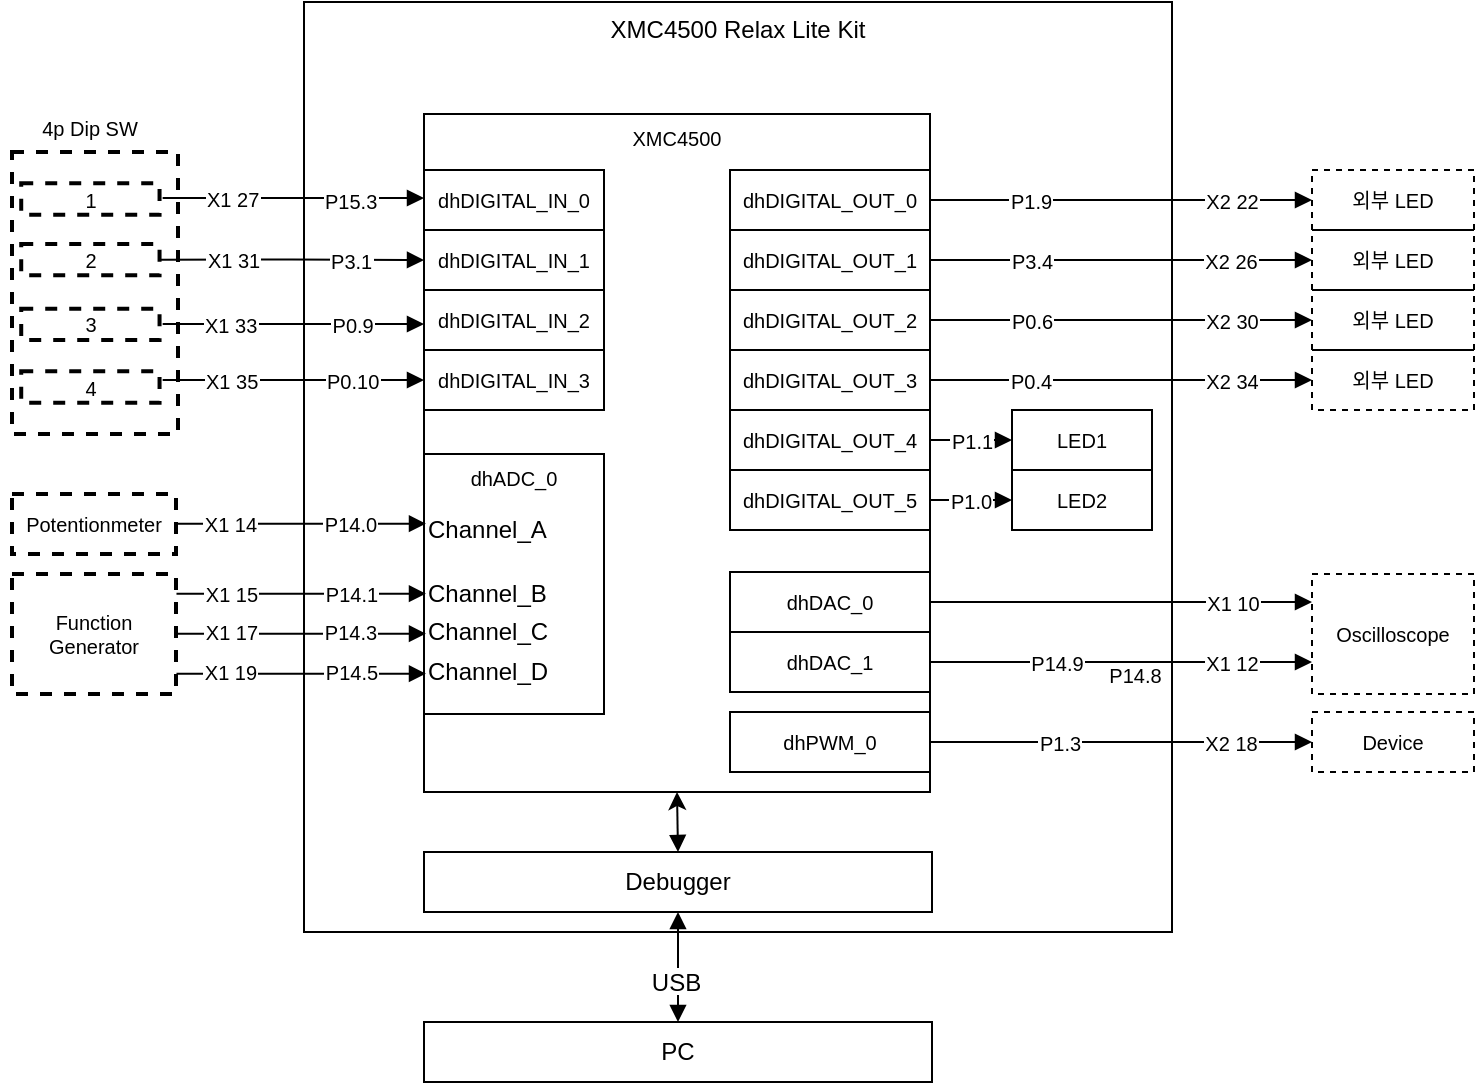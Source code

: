<mxfile userAgent="Mozilla/5.0 (Windows NT 6.1; WOW64) AppleWebKit/537.36 (KHTML, like Gecko) Chrome/55.0.288.87 Safari/537.36" version="6.0.2.11" editor="www.draw.io" type="device"><diagram name="SystemDiagram"><mxGraphModel dx="1105" dy="992" grid="0" gridSize="10" guides="1" tooltips="1" connect="1" arrows="1" fold="1" page="1" pageScale="1" pageWidth="826" pageHeight="1169" background="#ffffff" math="0" shadow="0"><root><mxCell id="0"/><mxCell id="1" parent="0"/><mxCell id="82" value="XMC4500 Relax Lite Kit" style="whiteSpace=wrap;rounded=0;shadow=0;labelBackgroundColor=none;strokeColor=#000000;strokeWidth=1;fillColor=none;gradientColor=none;fontSize=12;align=center;verticalAlign=top;" parent="1" vertex="1"><mxGeometry x="186" y="145" width="434" height="465" as="geometry"/></mxCell><mxCell id="173" style="edgeStyle=orthogonalEdgeStyle;rounded=0;comic=0;html=0;exitX=0.5;exitY=1;entryX=0.5;entryY=0;shadow=0;startArrow=classic;startFill=1;endArrow=block;endFill=1;endSize=6;jettySize=auto;orthogonalLoop=1;strokeColor=#000000;strokeWidth=1;fontSize=10;" parent="1" source="58" target="136" edge="1"><mxGeometry relative="1" as="geometry"/></mxCell><mxCell id="58" value="XMC4500" style="whiteSpace=wrap;rounded=0;shadow=0;labelBackgroundColor=none;strokeColor=#000000;strokeWidth=1;fillColor=none;gradientColor=none;fontSize=10;align=center;verticalAlign=top;" parent="1" vertex="1"><mxGeometry x="246" y="201" width="253" height="339" as="geometry"/></mxCell><mxCell id="69" value="" style="group" parent="1" vertex="1" connectable="0"><mxGeometry x="40" y="220" width="83" height="141" as="geometry"/></mxCell><mxCell id="60" value="" style="whiteSpace=wrap;strokeColor=#000000;strokeWidth=2;fillColor=none;fontSize=10;align=center;dashed=1;" parent="69" vertex="1"><mxGeometry width="83" height="141" as="geometry"/></mxCell><mxCell id="61" value="1" style="whiteSpace=wrap;strokeColor=#000000;strokeWidth=2;fillColor=none;fontSize=10;align=center;dashed=1;" parent="69" vertex="1"><mxGeometry x="4.611" y="15.667" width="69.167" height="15.667" as="geometry"/></mxCell><mxCell id="62" value="2" style="whiteSpace=wrap;strokeColor=#000000;strokeWidth=2;fillColor=none;fontSize=10;align=center;dashed=1;" parent="69" vertex="1"><mxGeometry x="4.611" y="46.0" width="69.167" height="15.667" as="geometry"/></mxCell><mxCell id="63" value="3" style="whiteSpace=wrap;strokeColor=#000000;strokeWidth=2;fillColor=none;fontSize=10;align=center;dashed=1;" parent="69" vertex="1"><mxGeometry x="4.611" y="78.333" width="69.167" height="15.667" as="geometry"/></mxCell><mxCell id="64" value="4" style="whiteSpace=wrap;strokeColor=#000000;strokeWidth=2;fillColor=none;fontSize=10;align=center;dashed=1;" parent="69" vertex="1"><mxGeometry x="4.611" y="109.667" width="69.167" height="15.667" as="geometry"/></mxCell><mxCell id="70" value="Function&#10;Generator" style="strokeColor=#000000;strokeWidth=2;fillColor=none;fontSize=10;align=center;dashed=1;" parent="1" vertex="1"><mxGeometry x="40" y="431" width="82" height="60" as="geometry"/></mxCell><mxCell id="71" value="Potentionmeter" style="whiteSpace=wrap;strokeColor=#000000;strokeWidth=2;fillColor=none;fontSize=10;align=center;dashed=1;" parent="1" vertex="1"><mxGeometry x="40" y="391" width="82" height="30" as="geometry"/></mxCell><mxCell id="76" value="dhDIGITAL_IN_0" style="whiteSpace=wrap;rounded=0;shadow=0;labelBackgroundColor=none;strokeColor=#000000;strokeWidth=1;fillColor=none;gradientColor=none;fontSize=10;align=center;" parent="1" vertex="1"><mxGeometry x="246" y="229" width="90" height="30" as="geometry"/></mxCell><mxCell id="80" value="4p Dip SW" style="text;resizable=0;points=[];autosize=1;align=center;verticalAlign=top;spacingTop=-4;fontSize=10;dashed=1;" parent="1" vertex="1"><mxGeometry x="34" y="200" width="90" height="20" as="geometry"/></mxCell><mxCell id="81" value="dhADC_0" style="whiteSpace=wrap;rounded=0;shadow=0;labelBackgroundColor=none;strokeColor=#000000;strokeWidth=1;fillColor=none;gradientColor=none;fontSize=10;align=center;verticalAlign=top;" parent="1" vertex="1"><mxGeometry x="246" y="371" width="90" height="130" as="geometry"/></mxCell><mxCell id="84" value="dhDIGITAL_IN_1" style="whiteSpace=wrap;rounded=0;shadow=0;labelBackgroundColor=none;strokeColor=#000000;strokeWidth=1;fillColor=none;gradientColor=none;fontSize=10;align=center;" parent="1" vertex="1"><mxGeometry x="246" y="259" width="90" height="30" as="geometry"/></mxCell><mxCell id="87" value="dhDIGITAL_IN_2" style="whiteSpace=wrap;rounded=0;shadow=0;labelBackgroundColor=none;strokeColor=#000000;strokeWidth=1;fillColor=none;gradientColor=none;fontSize=10;align=center;" parent="1" vertex="1"><mxGeometry x="246" y="289" width="90" height="30" as="geometry"/></mxCell><mxCell id="88" value="dhDIGITAL_IN_3" style="whiteSpace=wrap;rounded=0;shadow=0;labelBackgroundColor=none;strokeColor=#000000;strokeWidth=1;fillColor=none;gradientColor=none;fontSize=10;align=center;" parent="1" vertex="1"><mxGeometry x="246" y="319" width="90" height="30" as="geometry"/></mxCell><mxCell id="90" style="edgeStyle=orthogonalEdgeStyle;rounded=0;comic=0;exitX=1;exitY=0.5;shadow=0;startArrow=none;startFill=0;endArrow=block;endFill=1;endSize=6;jettySize=auto;orthogonalLoop=1;strokeColor=#000000;strokeWidth=1;fontSize=12;entryX=0;entryY=0.5;" parent="1" source="62" target="84" edge="1"><mxGeometry relative="1" as="geometry"><mxPoint x="169" y="273.86" as="targetPoint"/><Array as="points"/></mxGeometry></mxCell><mxCell id="140" value="P3.1" style="text;resizable=0;points=[];align=center;verticalAlign=middle;labelBackgroundColor=#ffffff;fontSize=10;" parent="90" vertex="1" connectable="0"><mxGeometry x="0.421" relative="1" as="geometry"><mxPoint x="2" as="offset"/></mxGeometry></mxCell><mxCell id="161" value="X1 31" style="text;resizable=0;points=[];align=center;verticalAlign=middle;labelBackgroundColor=#ffffff;fontSize=10;" parent="90" vertex="1" connectable="0"><mxGeometry x="-0.49" relative="1" as="geometry"><mxPoint x="3" as="offset"/></mxGeometry></mxCell><mxCell id="91" style="edgeStyle=orthogonalEdgeStyle;rounded=0;comic=0;exitX=1;exitY=0.5;shadow=0;startArrow=none;startFill=0;endArrow=block;endFill=1;endSize=6;jettySize=auto;orthogonalLoop=1;strokeColor=#000000;strokeWidth=1;fontSize=12;entryX=0;entryY=0.5;" parent="1" edge="1"><mxGeometry relative="1" as="geometry"><mxPoint x="246" y="243" as="targetPoint"/><mxPoint x="115.333" y="243" as="sourcePoint"/><Array as="points"/></mxGeometry></mxCell><mxCell id="139" value="P15.3" style="text;resizable=0;points=[];align=center;verticalAlign=middle;labelBackgroundColor=#ffffff;fontSize=10;" parent="91" vertex="1" connectable="0"><mxGeometry x="0.452" y="-1" relative="1" as="geometry"><mxPoint x="-1" as="offset"/></mxGeometry></mxCell><mxCell id="160" value="X1 27" style="text;resizable=0;points=[];align=center;verticalAlign=middle;labelBackgroundColor=#ffffff;fontSize=10;" parent="91" vertex="1" connectable="0"><mxGeometry x="-0.498" y="1" relative="1" as="geometry"><mxPoint x="2" y="1" as="offset"/></mxGeometry></mxCell><mxCell id="92" style="edgeStyle=orthogonalEdgeStyle;rounded=0;comic=0;exitX=1;exitY=0.5;shadow=0;startArrow=none;startFill=0;endArrow=block;endFill=1;endSize=6;jettySize=auto;orthogonalLoop=1;strokeColor=#000000;strokeWidth=1;fontSize=12;entryX=0;entryY=0.5;" parent="1" edge="1"><mxGeometry relative="1" as="geometry"><mxPoint x="246" y="306" as="targetPoint"/><mxPoint x="115.333" y="306" as="sourcePoint"/><Array as="points"/></mxGeometry></mxCell><mxCell id="141" value="P0.9" style="text;resizable=0;points=[];align=center;verticalAlign=middle;labelBackgroundColor=#ffffff;fontSize=10;" parent="92" vertex="1" connectable="0"><mxGeometry x="0.558" y="-1" relative="1" as="geometry"><mxPoint x="-7" y="-1" as="offset"/></mxGeometry></mxCell><mxCell id="162" value="X1 33" style="text;resizable=0;points=[];align=center;verticalAlign=middle;labelBackgroundColor=#ffffff;fontSize=10;" parent="92" vertex="1" connectable="0"><mxGeometry x="-0.477" y="-1" relative="1" as="geometry"><mxPoint y="-1" as="offset"/></mxGeometry></mxCell><mxCell id="93" style="edgeStyle=orthogonalEdgeStyle;rounded=0;comic=0;exitX=1;exitY=0.5;shadow=0;startArrow=none;startFill=0;endArrow=block;endFill=1;endSize=6;jettySize=auto;orthogonalLoop=1;strokeColor=#000000;strokeWidth=1;fontSize=12;entryX=0;entryY=0.5;" parent="1" edge="1"><mxGeometry relative="1" as="geometry"><mxPoint x="246" y="334" as="targetPoint"/><mxPoint x="115.333" y="334" as="sourcePoint"/><Array as="points"><mxPoint x="209" y="334"/><mxPoint x="209" y="334"/></Array></mxGeometry></mxCell><mxCell id="142" value="P0.10" style="text;resizable=0;points=[];align=center;verticalAlign=middle;labelBackgroundColor=#ffffff;fontSize=10;" parent="93" vertex="1" connectable="0"><mxGeometry x="0.516" y="1" relative="1" as="geometry"><mxPoint x="-4" y="1" as="offset"/></mxGeometry></mxCell><mxCell id="163" value="X1 35" style="text;resizable=0;points=[];align=center;verticalAlign=middle;labelBackgroundColor=#ffffff;fontSize=10;" parent="93" vertex="1" connectable="0"><mxGeometry x="0.432" y="-59" relative="1" as="geometry"><mxPoint x="-59" y="-59" as="offset"/></mxGeometry></mxCell><mxCell id="96" style="edgeStyle=orthogonalEdgeStyle;rounded=0;comic=0;exitX=1;exitY=0.5;entryX=0.011;entryY=0.149;entryPerimeter=0;shadow=0;startArrow=none;startFill=0;endArrow=block;endFill=1;endSize=6;jettySize=auto;orthogonalLoop=1;strokeColor=#000000;strokeWidth=1;fontSize=12;" parent="1" edge="1"><mxGeometry relative="1" as="geometry"><mxPoint x="122.238" y="460.857" as="sourcePoint"/><mxPoint x="247" y="460.857" as="targetPoint"/></mxGeometry></mxCell><mxCell id="145" value="P14.3" style="text;resizable=0;points=[];align=center;verticalAlign=middle;labelBackgroundColor=#ffffff;fontSize=10;" parent="96" vertex="1" connectable="0"><mxGeometry x="0.476" y="1" relative="1" as="geometry"><mxPoint x="-5" as="offset"/></mxGeometry></mxCell><mxCell id="164" value="X1 17" style="text;resizable=0;points=[];align=center;verticalAlign=middle;labelBackgroundColor=#ffffff;fontSize=10;" parent="96" vertex="1" connectable="0"><mxGeometry x="-0.607" y="1" relative="1" as="geometry"><mxPoint x="3" as="offset"/></mxGeometry></mxCell><mxCell id="97" style="edgeStyle=orthogonalEdgeStyle;rounded=0;comic=0;exitX=1;exitY=0.5;entryX=0.011;entryY=0.149;entryPerimeter=0;shadow=0;startArrow=none;startFill=0;endArrow=block;endFill=1;endSize=6;jettySize=auto;orthogonalLoop=1;strokeColor=#000000;strokeWidth=1;fontSize=12;" parent="1" edge="1"><mxGeometry relative="1" as="geometry"><mxPoint x="122.238" y="440.857" as="sourcePoint"/><mxPoint x="247" y="440.857" as="targetPoint"/></mxGeometry></mxCell><mxCell id="144" value="P14.1" style="text;resizable=0;points=[];align=center;verticalAlign=middle;labelBackgroundColor=#ffffff;fontSize=10;" parent="97" vertex="1" connectable="0"><mxGeometry x="0.454" y="-1" relative="1" as="geometry"><mxPoint x="-3" y="-1" as="offset"/></mxGeometry></mxCell><mxCell id="159" value="X1 15" style="text;resizable=0;points=[];align=center;verticalAlign=middle;labelBackgroundColor=#ffffff;fontSize=10;" parent="97" vertex="1" connectable="0"><mxGeometry x="-0.574" y="1" relative="1" as="geometry"><mxPoint x="1" y="1" as="offset"/></mxGeometry></mxCell><mxCell id="98" style="edgeStyle=orthogonalEdgeStyle;rounded=0;comic=0;exitX=1;exitY=0.5;entryX=0.011;entryY=0.149;entryPerimeter=0;shadow=0;startArrow=none;startFill=0;endArrow=block;endFill=1;endSize=6;jettySize=auto;orthogonalLoop=1;strokeColor=#000000;strokeWidth=1;fontSize=12;" parent="1" edge="1"><mxGeometry relative="1" as="geometry"><mxPoint x="122.238" y="480.857" as="sourcePoint"/><mxPoint x="247" y="480.857" as="targetPoint"/></mxGeometry></mxCell><mxCell id="146" value="P14.5" style="text;resizable=0;points=[];align=center;verticalAlign=middle;labelBackgroundColor=#ffffff;fontSize=10;" parent="98" vertex="1" connectable="0"><mxGeometry x="0.421" y="1" relative="1" as="geometry"><mxPoint x="-1" as="offset"/></mxGeometry></mxCell><mxCell id="165" value="X1 19" style="text;resizable=0;points=[];align=center;verticalAlign=middle;labelBackgroundColor=#ffffff;fontSize=10;" parent="98" vertex="1" connectable="0"><mxGeometry x="-0.552" y="1" relative="1" as="geometry"><mxPoint x="-1" as="offset"/></mxGeometry></mxCell><mxCell id="119" style="edgeStyle=orthogonalEdgeStyle;rounded=0;comic=0;exitX=1;exitY=0.5;entryX=0;entryY=0.5;shadow=0;startArrow=none;startFill=0;endArrow=block;endFill=1;endSize=6;jettySize=auto;orthogonalLoop=1;strokeColor=#000000;strokeWidth=1;fontSize=12;" parent="1" source="99" target="106" edge="1"><mxGeometry relative="1" as="geometry"/></mxCell><mxCell id="149" value="P1.9" style="text;resizable=0;points=[];align=center;verticalAlign=middle;labelBackgroundColor=#ffffff;fontSize=10;" parent="119" vertex="1" connectable="0"><mxGeometry x="-0.408" relative="1" as="geometry"><mxPoint x="-6" as="offset"/></mxGeometry></mxCell><mxCell id="166" value="X2 22" style="text;resizable=0;points=[];align=center;verticalAlign=middle;labelBackgroundColor=#ffffff;fontSize=10;" parent="119" vertex="1" connectable="0"><mxGeometry x="0.415" y="-3" relative="1" as="geometry"><mxPoint x="16" y="-3" as="offset"/></mxGeometry></mxCell><mxCell id="99" value="dhDIGITAL_OUT_0" style="whiteSpace=wrap;rounded=0;shadow=0;labelBackgroundColor=none;strokeColor=#000000;strokeWidth=1;fillColor=none;gradientColor=none;fontSize=10;align=center;" parent="1" vertex="1"><mxGeometry x="399" y="229" width="100" height="30" as="geometry"/></mxCell><mxCell id="120" style="edgeStyle=orthogonalEdgeStyle;rounded=0;comic=0;exitX=1;exitY=0.5;entryX=0;entryY=0.5;shadow=0;startArrow=none;startFill=0;endArrow=block;endFill=1;endSize=6;jettySize=auto;orthogonalLoop=1;strokeColor=#000000;strokeWidth=1;fontSize=12;" parent="1" source="100" target="107" edge="1"><mxGeometry relative="1" as="geometry"/></mxCell><mxCell id="150" value="P3.4" style="text;resizable=0;points=[];align=center;verticalAlign=middle;labelBackgroundColor=#ffffff;fontSize=10;" parent="120" vertex="1" connectable="0"><mxGeometry x="-0.415" y="-1" relative="1" as="geometry"><mxPoint x="-5" y="-1" as="offset"/></mxGeometry></mxCell><mxCell id="167" value="X2 26" style="text;resizable=0;points=[];align=center;verticalAlign=middle;labelBackgroundColor=#ffffff;fontSize=10;" parent="120" vertex="1" connectable="0"><mxGeometry x="0.567" y="-1" relative="1" as="geometry"><mxPoint x="1" y="-1" as="offset"/></mxGeometry></mxCell><mxCell id="100" value="dhDIGITAL_OUT_1" style="whiteSpace=wrap;rounded=0;shadow=0;labelBackgroundColor=none;strokeColor=#000000;strokeWidth=1;fillColor=none;gradientColor=none;fontSize=10;align=center;" parent="1" vertex="1"><mxGeometry x="399" y="259" width="100" height="30" as="geometry"/></mxCell><mxCell id="121" style="edgeStyle=orthogonalEdgeStyle;rounded=0;comic=0;exitX=1;exitY=0.5;entryX=0;entryY=0.5;shadow=0;startArrow=none;startFill=0;endArrow=block;endFill=1;endSize=6;jettySize=auto;orthogonalLoop=1;strokeColor=#000000;strokeWidth=1;fontSize=12;" parent="1" source="101" target="108" edge="1"><mxGeometry relative="1" as="geometry"/></mxCell><mxCell id="151" value="P0.6" style="text;resizable=0;points=[];align=center;verticalAlign=middle;labelBackgroundColor=#ffffff;fontSize=10;" parent="121" vertex="1" connectable="0"><mxGeometry x="-0.401" y="-1" relative="1" as="geometry"><mxPoint x="-6" y="-1" as="offset"/></mxGeometry></mxCell><mxCell id="168" value="X2 30" style="text;resizable=0;points=[];align=center;verticalAlign=middle;labelBackgroundColor=#ffffff;fontSize=10;" parent="121" vertex="1" connectable="0"><mxGeometry x="0.509" y="-1" relative="1" as="geometry"><mxPoint x="7" y="-1" as="offset"/></mxGeometry></mxCell><mxCell id="101" value="dhDIGITAL_OUT_2" style="whiteSpace=wrap;rounded=0;shadow=0;labelBackgroundColor=none;strokeColor=#000000;strokeWidth=1;fillColor=none;gradientColor=none;fontSize=10;align=center;" parent="1" vertex="1"><mxGeometry x="399" y="289" width="100" height="30" as="geometry"/></mxCell><mxCell id="122" style="edgeStyle=orthogonalEdgeStyle;rounded=0;comic=0;exitX=1;exitY=0.5;entryX=0;entryY=0.5;shadow=0;startArrow=none;startFill=0;endArrow=block;endFill=1;endSize=6;jettySize=auto;orthogonalLoop=1;strokeColor=#000000;strokeWidth=1;fontSize=12;" parent="1" source="102" target="109" edge="1"><mxGeometry relative="1" as="geometry"/></mxCell><mxCell id="152" value="P0.4" style="text;resizable=0;points=[];align=center;verticalAlign=middle;labelBackgroundColor=#ffffff;fontSize=10;" parent="122" vertex="1" connectable="0"><mxGeometry x="-0.357" relative="1" as="geometry"><mxPoint x="-11" as="offset"/></mxGeometry></mxCell><mxCell id="169" value="X2 34" style="text;resizable=0;points=[];align=center;verticalAlign=middle;labelBackgroundColor=#ffffff;fontSize=10;" parent="122" vertex="1" connectable="0"><mxGeometry x="0.581" y="-3" relative="1" as="geometry"><mxPoint y="-3" as="offset"/></mxGeometry></mxCell><mxCell id="102" value="dhDIGITAL_OUT_3" style="whiteSpace=wrap;rounded=0;shadow=0;labelBackgroundColor=none;strokeColor=#000000;strokeWidth=1;fillColor=none;gradientColor=none;fontSize=10;align=center;" parent="1" vertex="1"><mxGeometry x="399" y="319" width="100" height="30" as="geometry"/></mxCell><mxCell id="103" style="edgeStyle=orthogonalEdgeStyle;rounded=0;comic=0;exitX=1;exitY=0.5;entryX=0.011;entryY=0.149;entryPerimeter=0;shadow=0;startArrow=none;startFill=0;endArrow=block;endFill=1;endSize=6;jettySize=auto;orthogonalLoop=1;strokeColor=#000000;strokeWidth=1;fontSize=12;" parent="1" edge="1"><mxGeometry relative="1" as="geometry"><mxPoint x="122.238" y="405.857" as="sourcePoint"/><mxPoint x="247" y="405.857" as="targetPoint"/></mxGeometry></mxCell><mxCell id="143" value="P14.0" style="text;resizable=0;points=[];align=center;verticalAlign=middle;labelBackgroundColor=#ffffff;fontSize=10;" parent="103" vertex="1" connectable="0"><mxGeometry x="0.443" relative="1" as="geometry"><mxPoint x="-3" as="offset"/></mxGeometry></mxCell><mxCell id="158" value="X1 14" style="text;resizable=0;points=[];align=center;verticalAlign=middle;labelBackgroundColor=#ffffff;fontSize=10;direction=south;" parent="103" vertex="1" connectable="0"><mxGeometry x="-0.596" y="1" relative="1" as="geometry"><mxPoint x="2" y="1" as="offset"/></mxGeometry></mxCell><mxCell id="123" style="edgeStyle=orthogonalEdgeStyle;rounded=0;comic=0;exitX=1;exitY=0.5;shadow=0;startArrow=none;startFill=0;endArrow=block;endFill=1;endSize=6;jettySize=auto;orthogonalLoop=1;strokeColor=#000000;strokeWidth=1;fontSize=12;" parent="1" source="104" edge="1"><mxGeometry relative="1" as="geometry"><mxPoint x="690" y="445" as="targetPoint"/></mxGeometry></mxCell><mxCell id="155" value="P14.8" style="text;resizable=0;points=[];align=center;verticalAlign=middle;labelBackgroundColor=#ffffff;fontSize=10;" parent="123" vertex="1" connectable="0"><mxGeometry x="-0.001" y="36" relative="1" as="geometry"><mxPoint x="-29" y="36" as="offset"/></mxGeometry></mxCell><mxCell id="170" value="X1 10" style="text;resizable=0;points=[];align=center;verticalAlign=middle;labelBackgroundColor=#ffffff;fontSize=10;" parent="123" vertex="1" connectable="0"><mxGeometry x="0.564" y="1" relative="1" as="geometry"><mxPoint x="2" y="1" as="offset"/></mxGeometry></mxCell><mxCell id="104" value="dhDAC_0" style="whiteSpace=wrap;rounded=0;shadow=0;labelBackgroundColor=none;strokeColor=#000000;strokeWidth=1;fillColor=none;gradientColor=none;fontSize=10;align=center;" parent="1" vertex="1"><mxGeometry x="399" y="430" width="100" height="30" as="geometry"/></mxCell><mxCell id="129" style="edgeStyle=orthogonalEdgeStyle;rounded=0;comic=0;exitX=1;exitY=0.5;shadow=0;startArrow=none;startFill=0;endArrow=block;endFill=1;endSize=6;jettySize=auto;orthogonalLoop=1;strokeColor=#000000;strokeWidth=1;fontSize=12;" parent="1" source="105" edge="1"><mxGeometry relative="1" as="geometry"><mxPoint x="690" y="475" as="targetPoint"/></mxGeometry></mxCell><mxCell id="156" value="P14.9" style="text;resizable=0;points=[];align=center;verticalAlign=middle;labelBackgroundColor=#ffffff;fontSize=10;" parent="129" vertex="1" connectable="0"><mxGeometry x="-0.42" relative="1" as="geometry"><mxPoint x="8" as="offset"/></mxGeometry></mxCell><mxCell id="171" value="X1 12" style="text;resizable=0;points=[];align=center;verticalAlign=middle;labelBackgroundColor=#ffffff;fontSize=10;" parent="129" vertex="1" connectable="0"><mxGeometry x="0.632" y="2" relative="1" as="geometry"><mxPoint x="-5" y="2" as="offset"/></mxGeometry></mxCell><mxCell id="105" value="dhDAC_1" style="whiteSpace=wrap;rounded=0;shadow=0;labelBackgroundColor=none;strokeColor=#000000;strokeWidth=1;fillColor=none;gradientColor=none;fontSize=10;align=center;" parent="1" vertex="1"><mxGeometry x="399" y="460" width="100" height="30" as="geometry"/></mxCell><mxCell id="106" value="외부 LED" style="whiteSpace=wrap;rounded=0;shadow=0;labelBackgroundColor=none;strokeColor=#000000;strokeWidth=1;fillColor=none;gradientColor=none;fontSize=10;align=center;dashed=1;" parent="1" vertex="1"><mxGeometry x="690" y="229" width="81" height="30" as="geometry"/></mxCell><mxCell id="107" value="외부 LED" style="whiteSpace=wrap;rounded=0;shadow=0;labelBackgroundColor=none;strokeColor=#000000;strokeWidth=1;fillColor=none;gradientColor=none;fontSize=10;align=center;dashed=1;" parent="1" vertex="1"><mxGeometry x="690" y="259" width="81" height="30" as="geometry"/></mxCell><mxCell id="108" value="외부 LED" style="whiteSpace=wrap;rounded=0;shadow=0;labelBackgroundColor=none;strokeColor=#000000;strokeWidth=1;fillColor=none;gradientColor=none;fontSize=10;align=center;dashed=1;" parent="1" vertex="1"><mxGeometry x="690" y="289" width="81" height="30" as="geometry"/></mxCell><mxCell id="109" value="외부 LED" style="whiteSpace=wrap;rounded=0;shadow=0;labelBackgroundColor=none;strokeColor=#000000;strokeWidth=1;fillColor=none;gradientColor=none;fontSize=10;align=center;dashed=1;" parent="1" vertex="1"><mxGeometry x="690" y="319" width="81" height="30" as="geometry"/></mxCell><mxCell id="111" value="Oscilloscope" style="whiteSpace=wrap;rounded=0;shadow=0;labelBackgroundColor=none;strokeColor=#000000;strokeWidth=1;fillColor=none;gradientColor=none;fontSize=10;align=center;dashed=1;" parent="1" vertex="1"><mxGeometry x="690" y="431" width="81" height="60" as="geometry"/></mxCell><mxCell id="135" style="edgeStyle=orthogonalEdgeStyle;rounded=0;comic=0;exitX=1;exitY=0.5;entryX=0;entryY=0.5;shadow=0;startArrow=none;startFill=0;endArrow=block;endFill=1;endSize=6;jettySize=auto;orthogonalLoop=1;strokeColor=#000000;strokeWidth=1;fontSize=12;" parent="1" source="112" target="134" edge="1"><mxGeometry relative="1" as="geometry"/></mxCell><mxCell id="157" value="P1.3" style="text;resizable=0;points=[];align=center;verticalAlign=middle;labelBackgroundColor=#ffffff;fontSize=10;" parent="135" vertex="1" connectable="0"><mxGeometry x="-0.267" y="-1" relative="1" as="geometry"><mxPoint x="-5" y="-1" as="offset"/></mxGeometry></mxCell><mxCell id="172" value="X2 18" style="text;resizable=0;points=[];align=center;verticalAlign=middle;labelBackgroundColor=#ffffff;fontSize=10;" parent="135" vertex="1" connectable="0"><mxGeometry x="0.523" y="-1" relative="1" as="geometry"><mxPoint x="5" y="-1" as="offset"/></mxGeometry></mxCell><mxCell id="112" value="dhPWM_0" style="whiteSpace=wrap;rounded=0;shadow=0;labelBackgroundColor=none;strokeColor=#000000;strokeWidth=1;fillColor=none;gradientColor=none;fontSize=10;align=center;" parent="1" vertex="1"><mxGeometry x="399" y="500" width="100" height="30" as="geometry"/></mxCell><mxCell id="117" style="edgeStyle=orthogonalEdgeStyle;rounded=0;comic=0;exitX=1;exitY=0.5;entryX=0;entryY=0.5;shadow=0;startArrow=none;startFill=0;endArrow=block;endFill=1;endSize=6;jettySize=auto;orthogonalLoop=1;strokeColor=#000000;strokeWidth=1;fontSize=12;" parent="1" source="113" target="115" edge="1"><mxGeometry relative="1" as="geometry"/></mxCell><mxCell id="153" value="P1.1" style="text;resizable=0;points=[];align=center;verticalAlign=middle;labelBackgroundColor=#ffffff;fontSize=10;" parent="117" vertex="1" connectable="0"><mxGeometry x="-0.424" y="-1" relative="1" as="geometry"><mxPoint x="9" y="-1" as="offset"/></mxGeometry></mxCell><mxCell id="113" value="dhDIGITAL_OUT_4" style="whiteSpace=wrap;rounded=0;shadow=0;labelBackgroundColor=none;strokeColor=#000000;strokeWidth=1;fillColor=none;gradientColor=none;fontSize=10;align=center;" parent="1" vertex="1"><mxGeometry x="399" y="349" width="100" height="30" as="geometry"/></mxCell><mxCell id="118" style="edgeStyle=orthogonalEdgeStyle;rounded=0;comic=0;exitX=1;exitY=0.5;entryX=0;entryY=0.5;shadow=0;startArrow=none;startFill=0;endArrow=block;endFill=1;endSize=6;jettySize=auto;orthogonalLoop=1;strokeColor=#000000;strokeWidth=1;fontSize=12;" parent="1" source="114" target="116" edge="1"><mxGeometry relative="1" as="geometry"/></mxCell><mxCell id="154" value="P1.0" style="text;resizable=0;points=[];align=center;verticalAlign=middle;labelBackgroundColor=#ffffff;fontSize=10;" parent="118" vertex="1" connectable="0"><mxGeometry x="0.152" y="-1" relative="1" as="geometry"><mxPoint x="-3" y="-1" as="offset"/></mxGeometry></mxCell><mxCell id="114" value="dhDIGITAL_OUT_5" style="whiteSpace=wrap;rounded=0;shadow=0;labelBackgroundColor=none;strokeColor=#000000;strokeWidth=1;fillColor=none;gradientColor=none;fontSize=10;align=center;" parent="1" vertex="1"><mxGeometry x="399" y="379" width="100" height="30" as="geometry"/></mxCell><mxCell id="115" value="LED1" style="whiteSpace=wrap;rounded=0;shadow=0;labelBackgroundColor=none;strokeColor=#000000;strokeWidth=1;fillColor=none;gradientColor=none;fontSize=10;align=center;" parent="1" vertex="1"><mxGeometry x="540" y="349" width="70" height="30" as="geometry"/></mxCell><mxCell id="116" value="LED2" style="whiteSpace=wrap;rounded=0;shadow=0;labelBackgroundColor=none;strokeColor=#000000;strokeWidth=1;fillColor=none;gradientColor=none;fontSize=10;align=center;" parent="1" vertex="1"><mxGeometry x="540" y="379" width="70" height="30" as="geometry"/></mxCell><mxCell id="130" value="Channel_A" style="text;resizable=0;points=[];autosize=1;align=left;verticalAlign=top;spacingTop=-4;fontSize=12;" parent="1" vertex="1"><mxGeometry x="246" y="399" width="80" height="20" as="geometry"/></mxCell><mxCell id="131" value="Channel_B" style="text;resizable=0;points=[];autosize=1;align=left;verticalAlign=top;spacingTop=-4;fontSize=12;" parent="1" vertex="1"><mxGeometry x="246" y="431" width="80" height="20" as="geometry"/></mxCell><mxCell id="132" value="Channel_C" style="text;resizable=0;points=[];autosize=1;align=left;verticalAlign=top;spacingTop=-4;fontSize=12;" parent="1" vertex="1"><mxGeometry x="246" y="450" width="80" height="20" as="geometry"/></mxCell><mxCell id="133" value="Channel_D" style="text;resizable=0;points=[];autosize=1;align=left;verticalAlign=top;spacingTop=-4;fontSize=12;" parent="1" vertex="1"><mxGeometry x="246" y="470" width="80" height="20" as="geometry"/></mxCell><mxCell id="134" value="Device" style="whiteSpace=wrap;rounded=0;shadow=0;labelBackgroundColor=none;strokeColor=#000000;strokeWidth=1;fillColor=none;gradientColor=none;fontSize=10;align=center;dashed=1;" parent="1" vertex="1"><mxGeometry x="690" y="500" width="81" height="30" as="geometry"/></mxCell><mxCell id="147" style="edgeStyle=orthogonalEdgeStyle;rounded=0;comic=0;exitX=0.5;exitY=1;entryX=0.5;entryY=0;shadow=0;startArrow=block;startFill=1;endArrow=block;endFill=1;endSize=6;jettySize=auto;orthogonalLoop=1;strokeColor=#000000;strokeWidth=1;fontSize=12;" parent="1" source="136" target="137" edge="1"><mxGeometry relative="1" as="geometry"/></mxCell><mxCell id="148" value="USB" style="text;resizable=0;points=[];align=center;verticalAlign=middle;labelBackgroundColor=#ffffff;fontSize=12;" parent="147" vertex="1" connectable="0"><mxGeometry x="0.241" y="-1" relative="1" as="geometry"><mxPoint as="offset"/></mxGeometry></mxCell><mxCell id="136" value="Debugger" style="whiteSpace=wrap;rounded=0;shadow=0;labelBackgroundColor=none;strokeColor=#000000;strokeWidth=1;fillColor=none;gradientColor=none;fontSize=12;align=center;" parent="1" vertex="1"><mxGeometry x="246" y="570" width="254" height="30" as="geometry"/></mxCell><mxCell id="137" value="PC" style="whiteSpace=wrap;rounded=0;shadow=0;labelBackgroundColor=none;strokeColor=#000000;strokeWidth=1;fillColor=none;gradientColor=none;fontSize=12;align=center;" parent="1" vertex="1"><mxGeometry x="246" y="655" width="254" height="30" as="geometry"/></mxCell></root></mxGraphModel></diagram><diagram name="SoftwareArchitecture"><mxGraphModel dx="1105" dy="992" grid="0" gridSize="10" guides="1" tooltips="1" connect="1" arrows="1" fold="1" page="1" pageScale="1" pageWidth="826" pageHeight="1169" background="#ffffff" math="0" shadow="0"><root><mxCell id="0"/><mxCell id="1" parent="0"/><mxCell id="2" value="CB_SYSTIMER_0_timer_1ms()" style="rounded=1;whiteSpace=wrap;shadow=0;labelBackgroundColor=none;strokeColor=#000000;strokeWidth=1;fillColor=none;gradientColor=none;fontSize=10;align=center;html=1;" parent="1" vertex="1"><mxGeometry x="280" y="280" width="180" height="130" as="geometry"/></mxCell><mxCell id="32" style="edgeStyle=none;rounded=0;comic=0;exitX=1;exitY=0.5;shadow=0;startArrow=none;startFill=0;startSize=6;endArrow=block;endFill=1;endSize=6;jettySize=auto;orthogonalLoop=1;strokeColor=#000000;strokeWidth=1;fontFamily=Helvetica;fontSize=10;html=1;" parent="1" source="3" edge="1"><mxGeometry relative="1" as="geometry"><mxPoint x="280" y="480.0" as="targetPoint"/></mxGeometry></mxCell><mxCell id="46" value="GetInput()" style="text;resizable=0;points=[];align=center;verticalAlign=middle;labelBackgroundColor=#ffffff;fontSize=10;fontFamily=Helvetica;html=1;" parent="32" vertex="1" connectable="0"><mxGeometry x="-0.329" y="2" relative="1" as="geometry"><mxPoint x="23" y="2" as="offset"/></mxGeometry></mxCell><mxCell id="3" value="dhDIGITAL_IN_0" style="whiteSpace=wrap;rounded=0;shadow=0;labelBackgroundColor=none;strokeColor=#000000;strokeWidth=1;fillColor=none;gradientColor=none;fontSize=10;align=center;html=1;" parent="1" vertex="1"><mxGeometry x="50" y="465" width="90" height="30" as="geometry"/></mxCell><mxCell id="36" value="z" style="edgeStyle=none;rounded=0;comic=0;exitX=1;exitY=0.5;shadow=0;startArrow=none;startFill=0;startSize=6;endArrow=block;endFill=1;endSize=6;jettySize=auto;orthogonalLoop=1;strokeColor=#000000;strokeWidth=1;fontFamily=Helvetica;fontSize=10;html=1;" parent="1" edge="1"><mxGeometry relative="1" as="geometry"><mxPoint x="280" y="684" as="targetPoint"/><mxPoint x="140" y="684" as="sourcePoint"/></mxGeometry></mxCell><mxCell id="51" value="GetResult()" style="text;resizable=0;points=[];align=center;verticalAlign=middle;labelBackgroundColor=#ffffff;fontSize=10;fontFamily=Helvetica;html=1;" parent="36" vertex="1" connectable="0"><mxGeometry x="-0.215" y="-1" relative="1" as="geometry"><mxPoint x="15" y="-1" as="offset"/></mxGeometry></mxCell><mxCell id="4" value="dhADC_0" style="whiteSpace=wrap;rounded=0;shadow=0;labelBackgroundColor=none;strokeColor=#000000;strokeWidth=1;fillColor=none;gradientColor=none;fontSize=10;align=center;verticalAlign=top;html=1;" parent="1" vertex="1"><mxGeometry x="50" y="614" width="90" height="130" as="geometry"/></mxCell><mxCell id="33" style="edgeStyle=none;rounded=0;comic=0;exitX=1;exitY=0.5;shadow=0;startArrow=none;startFill=0;startSize=6;endArrow=block;endFill=1;endSize=6;jettySize=auto;orthogonalLoop=1;strokeColor=#000000;strokeWidth=1;fontFamily=Helvetica;fontSize=10;html=1;" parent="1" source="5" edge="1"><mxGeometry relative="1" as="geometry"><mxPoint x="280" y="510.0" as="targetPoint"/></mxGeometry></mxCell><mxCell id="48" value="GetInput()" style="text;resizable=0;points=[];align=center;verticalAlign=middle;labelBackgroundColor=#ffffff;fontSize=10;fontFamily=Helvetica;html=1;" parent="33" vertex="1" connectable="0"><mxGeometry x="-0.076" y="-1" relative="1" as="geometry"><mxPoint x="5" y="-1" as="offset"/></mxGeometry></mxCell><mxCell id="5" value="dhDIGITAL_IN_1" style="whiteSpace=wrap;rounded=0;shadow=0;labelBackgroundColor=none;strokeColor=#000000;strokeWidth=1;fillColor=none;gradientColor=none;fontSize=10;align=center;html=1;" parent="1" vertex="1"><mxGeometry x="50" y="495" width="90" height="30" as="geometry"/></mxCell><mxCell id="34" style="edgeStyle=none;rounded=0;comic=0;exitX=1;exitY=0.5;shadow=0;startArrow=none;startFill=0;startSize=6;endArrow=block;endFill=1;endSize=6;jettySize=auto;orthogonalLoop=1;strokeColor=#000000;strokeWidth=1;fontFamily=Helvetica;fontSize=10;html=1;" parent="1" source="6" edge="1"><mxGeometry relative="1" as="geometry"><mxPoint x="280" y="540.0" as="targetPoint"/></mxGeometry></mxCell><mxCell id="49" value="GetInput()" style="text;resizable=0;points=[];align=center;verticalAlign=middle;labelBackgroundColor=#ffffff;fontSize=10;fontFamily=Helvetica;html=1;" parent="34" vertex="1" connectable="0"><mxGeometry x="-0.141" y="-2" relative="1" as="geometry"><mxPoint x="10" y="-2" as="offset"/></mxGeometry></mxCell><mxCell id="6" value="dhDIGITAL_IN_2" style="whiteSpace=wrap;rounded=0;shadow=0;labelBackgroundColor=none;strokeColor=#000000;strokeWidth=1;fillColor=none;gradientColor=none;fontSize=10;align=center;html=1;" parent="1" vertex="1"><mxGeometry x="50" y="525" width="90" height="30" as="geometry"/></mxCell><mxCell id="35" style="edgeStyle=none;rounded=0;comic=0;exitX=1;exitY=0.5;shadow=0;startArrow=none;startFill=0;startSize=6;endArrow=block;endFill=1;endSize=6;jettySize=auto;orthogonalLoop=1;strokeColor=#000000;strokeWidth=1;fontFamily=Helvetica;fontSize=10;html=1;" parent="1" source="7" edge="1"><mxGeometry relative="1" as="geometry"><mxPoint x="280" y="570" as="targetPoint"/></mxGeometry></mxCell><mxCell id="50" value="GetInput()" style="text;resizable=0;points=[];align=center;verticalAlign=middle;labelBackgroundColor=#ffffff;fontSize=10;fontFamily=Helvetica;html=1;" parent="35" vertex="1" connectable="0"><mxGeometry x="-0.19" y="-1" relative="1" as="geometry"><mxPoint x="13" y="-1" as="offset"/></mxGeometry></mxCell><mxCell id="7" value="dhDIGITAL_IN_3" style="whiteSpace=wrap;rounded=0;shadow=0;labelBackgroundColor=none;strokeColor=#000000;strokeWidth=1;fillColor=none;gradientColor=none;fontSize=10;align=center;html=1;" parent="1" vertex="1"><mxGeometry x="50" y="555" width="90" height="30" as="geometry"/></mxCell><mxCell id="37" style="edgeStyle=none;rounded=0;comic=0;exitX=0;exitY=0.5;shadow=0;startArrow=block;startFill=1;startSize=6;endArrow=none;endFill=0;endSize=6;jettySize=auto;orthogonalLoop=1;strokeColor=#000000;strokeWidth=1;fontFamily=Helvetica;fontSize=10;html=1;" parent="1" source="8" edge="1"><mxGeometry relative="1" as="geometry"><mxPoint x="460" y="479" as="targetPoint"/></mxGeometry></mxCell><mxCell id="52" value="SetOutputHigh()&#10;SetOutputLow()" style="text;resizable=0;points=[];align=center;verticalAlign=middle;labelBackgroundColor=#ffffff;fontSize=10;fontFamily=Helvetica;" parent="37" vertex="1" connectable="0"><mxGeometry x="0.264" relative="1" as="geometry"><mxPoint x="17" as="offset"/></mxGeometry></mxCell><mxCell id="8" value="dhDIGITAL_OUT_0" style="whiteSpace=wrap;rounded=0;shadow=0;labelBackgroundColor=none;strokeColor=#000000;strokeWidth=1;fillColor=none;gradientColor=none;fontSize=10;align=center;html=1;" parent="1" vertex="1"><mxGeometry x="630" y="464" width="100" height="30" as="geometry"/></mxCell><mxCell id="38" style="edgeStyle=none;rounded=0;comic=0;exitX=0;exitY=0.5;shadow=0;startArrow=block;startFill=1;startSize=6;endArrow=none;endFill=0;endSize=6;jettySize=auto;orthogonalLoop=1;strokeColor=#000000;strokeWidth=1;fontFamily=Helvetica;fontSize=10;html=1;" parent="1" source="9" edge="1"><mxGeometry relative="1" as="geometry"><mxPoint x="460" y="509" as="targetPoint"/></mxGeometry></mxCell><mxCell id="53" value="SetOutputHigh()&#10;SetOutputLow()" style="text;resizable=0;points=[];align=center;verticalAlign=middle;labelBackgroundColor=#ffffff;fontSize=10;fontFamily=Helvetica;" parent="38" vertex="1" connectable="0"><mxGeometry x="0.109" y="1" relative="1" as="geometry"><mxPoint x="4" y="-1" as="offset"/></mxGeometry></mxCell><mxCell id="9" value="dhDIGITAL_OUT_1" style="whiteSpace=wrap;rounded=0;shadow=0;labelBackgroundColor=none;strokeColor=#000000;strokeWidth=1;fillColor=none;gradientColor=none;fontSize=10;align=center;html=1;" parent="1" vertex="1"><mxGeometry x="630" y="494" width="100" height="30" as="geometry"/></mxCell><mxCell id="39" style="edgeStyle=none;rounded=0;comic=0;exitX=0;exitY=0.5;shadow=0;startArrow=block;startFill=1;startSize=6;endArrow=none;endFill=0;endSize=6;jettySize=auto;orthogonalLoop=1;strokeColor=#000000;strokeWidth=1;fontFamily=Helvetica;fontSize=10;html=1;" parent="1" source="10" edge="1"><mxGeometry relative="1" as="geometry"><mxPoint x="460" y="539" as="targetPoint"/></mxGeometry></mxCell><mxCell id="54" value="SetOutputHigh()&#10;SetOutputLow()" style="text;resizable=0;points=[];align=center;verticalAlign=middle;labelBackgroundColor=#ffffff;fontSize=10;fontFamily=Helvetica;" parent="39" vertex="1" connectable="0"><mxGeometry x="0.217" relative="1" as="geometry"><mxPoint x="13" as="offset"/></mxGeometry></mxCell><mxCell id="10" value="dhDIGITAL_OUT_2" style="whiteSpace=wrap;rounded=0;shadow=0;labelBackgroundColor=none;strokeColor=#000000;strokeWidth=1;fillColor=none;gradientColor=none;fontSize=10;align=center;html=1;" parent="1" vertex="1"><mxGeometry x="630" y="524" width="100" height="30" as="geometry"/></mxCell><mxCell id="40" style="edgeStyle=none;rounded=0;comic=0;exitX=0;exitY=0.5;shadow=0;startArrow=block;startFill=1;startSize=6;endArrow=none;endFill=0;endSize=6;jettySize=auto;orthogonalLoop=1;strokeColor=#000000;strokeWidth=1;fontFamily=Helvetica;fontSize=10;html=1;" parent="1" source="11" edge="1"><mxGeometry relative="1" as="geometry"><mxPoint x="460" y="569" as="targetPoint"/></mxGeometry></mxCell><mxCell id="55" value="SetOutputHigh()&#10;SetOutputLow()" style="text;resizable=0;points=[];align=center;verticalAlign=middle;labelBackgroundColor=#ffffff;fontSize=10;fontFamily=Helvetica;" parent="40" vertex="1" connectable="0"><mxGeometry x="0.23" y="-1" relative="1" as="geometry"><mxPoint x="15" y="1" as="offset"/></mxGeometry></mxCell><mxCell id="11" value="dhDIGITAL_OUT_3" style="whiteSpace=wrap;rounded=0;shadow=0;labelBackgroundColor=none;strokeColor=#000000;strokeWidth=1;fillColor=none;gradientColor=none;fontSize=10;align=center;html=1;" parent="1" vertex="1"><mxGeometry x="630" y="554" width="100" height="30" as="geometry"/></mxCell><mxCell id="43" style="edgeStyle=none;rounded=0;comic=0;exitX=0;exitY=0.5;shadow=0;startArrow=block;startFill=1;startSize=6;endArrow=none;endFill=0;endSize=6;jettySize=auto;orthogonalLoop=1;strokeColor=#000000;strokeWidth=1;fontFamily=Helvetica;fontSize=10;html=1;" parent="1" source="12" edge="1"><mxGeometry relative="1" as="geometry"><mxPoint x="460" y="310" as="targetPoint"/></mxGeometry></mxCell><mxCell id="58" value="SingleValue_SetValue_u16()" style="text;resizable=0;points=[];align=center;verticalAlign=middle;labelBackgroundColor=#ffffff;fontSize=10;fontFamily=Helvetica;html=1;" parent="43" vertex="1" connectable="0"><mxGeometry x="0.25" y="-1" relative="1" as="geometry"><mxPoint x="16" y="1" as="offset"/></mxGeometry></mxCell><mxCell id="12" value="dhDAC_0" style="whiteSpace=wrap;rounded=0;shadow=0;labelBackgroundColor=none;strokeColor=#000000;strokeWidth=1;fillColor=none;gradientColor=none;fontSize=10;align=center;html=1;" parent="1" vertex="1"><mxGeometry x="630" y="295" width="100" height="30" as="geometry"/></mxCell><mxCell id="44" style="edgeStyle=none;rounded=0;comic=0;exitX=0;exitY=0.5;shadow=0;startArrow=block;startFill=1;startSize=6;endArrow=none;endFill=0;endSize=6;jettySize=auto;orthogonalLoop=1;strokeColor=#000000;strokeWidth=1;fontFamily=Helvetica;fontSize=10;html=1;" parent="1" source="13" edge="1"><mxGeometry relative="1" as="geometry"><mxPoint x="460" y="340" as="targetPoint"/></mxGeometry></mxCell><mxCell id="60" value="SingleValue_SetValue_u16()" style="text;resizable=0;points=[];align=center;verticalAlign=middle;labelBackgroundColor=#ffffff;fontSize=10;fontFamily=Helvetica;html=1;" parent="44" vertex="1" connectable="0"><mxGeometry x="0.109" relative="1" as="geometry"><mxPoint x="4" as="offset"/></mxGeometry></mxCell><mxCell id="13" value="dhDAC_1" style="whiteSpace=wrap;rounded=0;shadow=0;labelBackgroundColor=none;strokeColor=#000000;strokeWidth=1;fillColor=none;gradientColor=none;fontSize=10;align=center;html=1;" parent="1" vertex="1"><mxGeometry x="630" y="325" width="100" height="30" as="geometry"/></mxCell><mxCell id="45" style="edgeStyle=none;rounded=0;comic=0;exitX=0;exitY=0.5;shadow=0;startArrow=block;startFill=1;startSize=6;endArrow=none;endFill=0;endSize=6;jettySize=auto;orthogonalLoop=1;strokeColor=#000000;strokeWidth=1;fontFamily=Helvetica;fontSize=10;html=1;" parent="1" source="14" edge="1"><mxGeometry relative="1" as="geometry"><mxPoint x="460" y="636" as="targetPoint"/></mxGeometry></mxCell><mxCell id="61" value="SetFreqAndDutyCycle()" style="text;resizable=0;points=[];align=center;verticalAlign=middle;labelBackgroundColor=#ffffff;fontSize=10;fontFamily=Helvetica;html=1;" parent="45" vertex="1" connectable="0"><mxGeometry x="0.123" relative="1" as="geometry"><mxPoint x="5" as="offset"/></mxGeometry></mxCell><mxCell id="14" value="dhPWM_0" style="whiteSpace=wrap;rounded=0;shadow=0;labelBackgroundColor=none;strokeColor=#000000;strokeWidth=1;fillColor=none;gradientColor=none;fontSize=10;align=center;html=1;" parent="1" vertex="1"><mxGeometry x="630" y="621" width="100" height="30" as="geometry"/></mxCell><mxCell id="88" style="edgeStyle=orthogonalEdgeStyle;rounded=0;comic=0;html=1;exitX=0;exitY=0.5;shadow=0;startArrow=block;startFill=1;startSize=6;endArrow=none;endFill=0;endSize=6;jettySize=auto;orthogonalLoop=1;strokeColor=#000000;strokeWidth=1;fontFamily=Helvetica;fontSize=10;" parent="1" source="15" edge="1"><mxGeometry relative="1" as="geometry"><mxPoint x="460" y="385" as="targetPoint"/></mxGeometry></mxCell><mxCell id="89" value="ToggleOutput()" style="text;html=1;resizable=0;points=[];align=center;verticalAlign=middle;labelBackgroundColor=#ffffff;fontSize=10;fontFamily=Helvetica;" parent="88" vertex="1" connectable="0"><mxGeometry x="0.282" y="2" relative="1" as="geometry"><mxPoint x="19" y="-1" as="offset"/></mxGeometry></mxCell><mxCell id="15" value="dhDIGITAL_OUT_4" style="whiteSpace=wrap;rounded=0;shadow=0;labelBackgroundColor=none;strokeColor=#000000;strokeWidth=1;fillColor=none;gradientColor=none;fontSize=10;align=center;html=1;" parent="1" vertex="1"><mxGeometry x="630" y="370" width="100" height="30" as="geometry"/></mxCell><mxCell id="16" value="dhDIGITAL_OUT_5" style="whiteSpace=wrap;rounded=0;shadow=0;labelBackgroundColor=none;strokeColor=#000000;strokeWidth=1;fillColor=none;gradientColor=none;fontSize=10;align=center;html=1;" parent="1" vertex="1"><mxGeometry x="630" y="683" width="100" height="30" as="geometry"/></mxCell><mxCell id="17" value="Channel_A" style="text;resizable=0;points=[];autosize=1;align=left;verticalAlign=top;spacingTop=-4;fontSize=12;html=1;" parent="1" vertex="1"><mxGeometry x="50" y="642" width="80" height="20" as="geometry"/></mxCell><mxCell id="18" value="Channel_B" style="text;resizable=0;points=[];autosize=1;align=left;verticalAlign=top;spacingTop=-4;fontSize=12;html=1;" parent="1" vertex="1"><mxGeometry x="50" y="674" width="80" height="20" as="geometry"/></mxCell><mxCell id="19" value="Channel_C" style="text;resizable=0;points=[];autosize=1;align=left;verticalAlign=top;spacingTop=-4;fontSize=12;html=1;" parent="1" vertex="1"><mxGeometry x="50" y="693" width="80" height="20" as="geometry"/></mxCell><mxCell id="20" value="Channel_D" style="text;resizable=0;points=[];autosize=1;align=left;verticalAlign=top;spacingTop=-4;fontSize=12;html=1;" parent="1" vertex="1"><mxGeometry x="50" y="713" width="80" height="20" as="geometry"/></mxCell><mxCell id="63" style="edgeStyle=none;rounded=0;comic=0;exitX=1;exitY=0.5;entryX=0;entryY=0.5;shadow=0;startArrow=none;startFill=0;startSize=6;endArrow=block;endFill=1;endSize=6;jettySize=auto;orthogonalLoop=1;strokeColor=#000000;strokeWidth=1;fontFamily=Helvetica;fontSize=10;html=1;" parent="1" target="16" edge="1"><mxGeometry relative="1" as="geometry"><mxPoint x="459.833" y="698.333" as="sourcePoint"/></mxGeometry></mxCell><mxCell id="66" value="ToggleOutput()" style="text;resizable=0;points=[];align=center;verticalAlign=middle;labelBackgroundColor=#ffffff;fontSize=10;fontFamily=Helvetica;html=1;" parent="63" vertex="1" connectable="0"><mxGeometry x="-0.157" y="3" relative="1" as="geometry"><mxPoint x="8" y="3" as="offset"/></mxGeometry></mxCell><mxCell id="69" style="edgeStyle=none;rounded=0;comic=0;exitX=1;exitY=0.5;shadow=0;startArrow=none;startFill=0;startSize=6;endArrow=block;endFill=1;endSize=6;jettySize=auto;orthogonalLoop=1;strokeColor=#000000;strokeWidth=1;fontFamily=Helvetica;fontSize=10;html=1;" parent="1" edge="1"><mxGeometry relative="1" as="geometry"><mxPoint x="280" y="652" as="targetPoint"/><mxPoint x="140" y="652" as="sourcePoint"/></mxGeometry></mxCell><mxCell id="70" value="GetResult()" style="text;resizable=0;points=[];align=center;verticalAlign=middle;labelBackgroundColor=#ffffff;fontSize=10;fontFamily=Helvetica;html=1;" parent="69" vertex="1" connectable="0"><mxGeometry x="-0.215" y="-1" relative="1" as="geometry"><mxPoint x="15" y="-1" as="offset"/></mxGeometry></mxCell><mxCell id="72" style="edgeStyle=none;rounded=0;comic=0;exitX=1;exitY=0.5;shadow=0;startArrow=none;startFill=0;startSize=6;endArrow=block;endFill=1;endSize=6;jettySize=auto;orthogonalLoop=1;strokeColor=#000000;strokeWidth=1;fontFamily=Helvetica;fontSize=10;html=1;" parent="1" edge="1"><mxGeometry relative="1" as="geometry"><mxPoint x="280" y="703" as="targetPoint"/><mxPoint x="140" y="703" as="sourcePoint"/></mxGeometry></mxCell><mxCell id="73" value="GetResult()" style="text;resizable=0;points=[];align=center;verticalAlign=middle;labelBackgroundColor=#ffffff;fontSize=10;fontFamily=Helvetica;html=1;" parent="72" vertex="1" connectable="0"><mxGeometry x="-0.215" y="-1" relative="1" as="geometry"><mxPoint x="15" y="-1" as="offset"/></mxGeometry></mxCell><mxCell id="75" style="edgeStyle=none;rounded=0;comic=0;exitX=1;exitY=0.5;shadow=0;startArrow=none;startFill=0;startSize=6;endArrow=block;endFill=1;endSize=6;jettySize=auto;orthogonalLoop=1;strokeColor=#000000;strokeWidth=1;fontFamily=Helvetica;fontSize=10;html=1;" parent="1" edge="1"><mxGeometry relative="1" as="geometry"><mxPoint x="280" y="723" as="targetPoint"/><mxPoint x="140" y="723" as="sourcePoint"/></mxGeometry></mxCell><mxCell id="76" value="GetResult()" style="text;resizable=0;points=[];align=center;verticalAlign=middle;labelBackgroundColor=#ffffff;fontSize=10;fontFamily=Helvetica;html=1;" parent="75" vertex="1" connectable="0"><mxGeometry x="-0.215" y="-1" relative="1" as="geometry"><mxPoint x="15" y="-1" as="offset"/></mxGeometry></mxCell><mxCell id="77" value="CB_SYSTIMER_0_timer_100ms()" style="rounded=1;whiteSpace=wrap;shadow=0;labelBackgroundColor=none;strokeColor=#000000;strokeWidth=1;fillColor=none;gradientColor=none;fontSize=10;align=center;html=1;" parent="1" vertex="1"><mxGeometry x="280" y="443" width="180" height="317" as="geometry"/></mxCell><mxCell id="95" style="edgeStyle=orthogonalEdgeStyle;rounded=0;comic=0;exitX=0.5;exitY=0;shadow=0;startArrow=block;startFill=1;startSize=6;endArrow=oval;endFill=1;endSize=3;jettySize=auto;orthogonalLoop=1;strokeColor=#000000;strokeWidth=1;fontFamily=Helvetica;fontSize=10;html=1;" parent="1" edge="1"><mxGeometry relative="1" as="geometry"><mxPoint x="340" y="423" as="targetPoint"/><mxPoint x="390" y="443" as="sourcePoint"/><Array as="points"><mxPoint x="390" y="423"/></Array></mxGeometry></mxCell><mxCell id="96" value="100ms" style="text;html=1;resizable=0;points=[];autosize=1;align=left;verticalAlign=top;spacingTop=-4;fontSize=10;fontFamily=Helvetica;" parent="1" vertex="1"><mxGeometry x="300" y="415" width="50" height="10" as="geometry"/></mxCell><mxCell id="97" value="main()" style="rounded=1;whiteSpace=wrap;shadow=0;labelBackgroundColor=none;strokeColor=#000000;strokeWidth=1;fillColor=none;gradientColor=none;fontSize=10;align=center;html=1;" parent="1" vertex="1"><mxGeometry x="280" y="190" width="180" height="40" as="geometry"/></mxCell><mxCell id="98" style="edgeStyle=orthogonalEdgeStyle;rounded=0;comic=0;exitX=0.5;exitY=0;shadow=0;startArrow=block;startFill=1;startSize=6;endArrow=oval;endFill=1;endSize=3;jettySize=auto;orthogonalLoop=1;strokeColor=#000000;strokeWidth=1;fontFamily=Helvetica;fontSize=10;html=1;" parent="1" edge="1"><mxGeometry relative="1" as="geometry"><mxPoint x="339.833" y="260" as="targetPoint"/><mxPoint x="389.833" y="280" as="sourcePoint"/><Array as="points"><mxPoint x="390" y="260"/></Array></mxGeometry></mxCell><mxCell id="99" value="1ms" style="text;html=1;resizable=0;points=[];autosize=1;align=left;verticalAlign=top;spacingTop=-4;fontSize=10;fontFamily=Helvetica;" parent="1" vertex="1"><mxGeometry x="310" y="252" width="30" height="10" as="geometry"/></mxCell><mxCell id="100" value="dhSYSTIMER_0" style="whiteSpace=wrap;rounded=0;shadow=0;labelBackgroundColor=none;strokeColor=#000000;strokeWidth=1;fillColor=none;gradientColor=none;fontSize=10;align=center;html=1;" parent="1" vertex="1"><mxGeometry x="280" y="800" width="100" height="30" as="geometry"/></mxCell></root></mxGraphModel></diagram><diagram name="DataflowDiagram"><mxGraphModel dx="1105" dy="992" grid="1" gridSize="10" guides="1" tooltips="1" connect="1" arrows="1" fold="1" page="1" pageScale="1" pageWidth="826" pageHeight="1169" background="#ffffff" math="0" shadow="0"><root><mxCell id="0"/><mxCell id="1" parent="0"/><mxCell id="7" value="dhDIGITAL_OUT_0" style="whiteSpace=wrap;rounded=0;shadow=0;labelBackgroundColor=none;strokeColor=#000000;strokeWidth=1;fillColor=none;gradientColor=none;fontSize=10;align=center;" parent="1" vertex="1"><mxGeometry x="700" y="563" width="92" height="30" as="geometry"/></mxCell><mxCell id="8" value="dhDIGITAL_OUT_1" style="whiteSpace=wrap;rounded=0;shadow=0;labelBackgroundColor=none;strokeColor=#000000;strokeWidth=1;fillColor=none;gradientColor=none;fontSize=10;align=center;" parent="1" vertex="1"><mxGeometry x="700" y="598" width="92" height="30" as="geometry"/></mxCell><mxCell id="9" value="dhDIGITAL_OUT_2" style="whiteSpace=wrap;rounded=0;shadow=0;labelBackgroundColor=none;strokeColor=#000000;strokeWidth=1;fillColor=none;gradientColor=none;fontSize=10;align=center;" parent="1" vertex="1"><mxGeometry x="700" y="633" width="92" height="30" as="geometry"/></mxCell><mxCell id="10" value="dhDIGITAL_OUT_3" style="whiteSpace=wrap;rounded=0;shadow=0;labelBackgroundColor=none;strokeColor=#000000;strokeWidth=1;fillColor=none;gradientColor=none;fontSize=10;align=center;" parent="1" vertex="1"><mxGeometry x="700" y="668" width="92" height="30" as="geometry"/></mxCell><mxCell id="11" value="dhDAC_0" style="whiteSpace=wrap;rounded=0;shadow=0;labelBackgroundColor=none;strokeColor=#000000;strokeWidth=1;fillColor=none;gradientColor=none;fontSize=10;align=center;" parent="1" vertex="1"><mxGeometry x="700" y="312" width="92" height="30" as="geometry"/></mxCell><mxCell id="12" value="dhDAC_1" style="whiteSpace=wrap;rounded=0;shadow=0;labelBackgroundColor=none;strokeColor=#000000;strokeWidth=1;fillColor=none;gradientColor=none;fontSize=10;align=center;" parent="1" vertex="1"><mxGeometry x="700" y="347" width="92" height="30" as="geometry"/></mxCell><mxCell id="13" value="dhPWM_0" style="whiteSpace=wrap;rounded=0;shadow=0;labelBackgroundColor=none;strokeColor=#000000;strokeWidth=1;fillColor=none;gradientColor=none;fontSize=10;align=center;" parent="1" vertex="1"><mxGeometry x="700" y="490" width="92" height="30" as="geometry"/></mxCell><mxCell id="88" style="edgeStyle=orthogonalEdgeStyle;curved=1;rounded=0;comic=0;exitX=1;exitY=0.5;entryX=0;entryY=0.5;shadow=0;startArrow=none;startFill=0;startSize=6;endArrow=block;endFill=1;endSize=6;jettySize=auto;orthogonalLoop=1;strokeColor=#000000;strokeWidth=1;fontFamily=Helvetica;fontSize=10;" parent="1" source="61" target="84" edge="1"><mxGeometry relative="1" as="geometry"/></mxCell><mxCell id="61" value="dhDIGITAL_IN_0" style="whiteSpace=wrap;rounded=0;shadow=0;labelBackgroundColor=none;strokeColor=#000000;strokeWidth=1;fillColor=none;gradientColor=none;fontSize=10;align=center;" parent="1" vertex="1"><mxGeometry x="45" y="601" width="90" height="30" as="geometry"/></mxCell><mxCell id="103" style="edgeStyle=orthogonalEdgeStyle;curved=1;rounded=0;comic=0;exitX=1;exitY=0.5;entryX=0;entryY=0.5;shadow=0;startArrow=none;startFill=0;startSize=6;endArrow=block;endFill=1;endSize=6;jettySize=auto;orthogonalLoop=1;strokeColor=#000000;strokeWidth=1;fontFamily=Helvetica;fontSize=10;" parent="1" source="66" target="99" edge="1"><mxGeometry relative="1" as="geometry"/></mxCell><mxCell id="104" style="edgeStyle=orthogonalEdgeStyle;curved=1;rounded=0;comic=0;exitX=1;exitY=0.5;entryX=0;entryY=0.5;shadow=0;startArrow=none;startFill=0;startSize=6;endArrow=block;endFill=1;endSize=6;jettySize=auto;orthogonalLoop=1;strokeColor=#000000;strokeWidth=1;fontFamily=Helvetica;fontSize=10;" parent="1" source="66" target="100" edge="1"><mxGeometry relative="1" as="geometry"/></mxCell><mxCell id="105" style="edgeStyle=orthogonalEdgeStyle;curved=1;rounded=0;comic=0;exitX=1;exitY=0.5;entryX=0;entryY=0.5;shadow=0;startArrow=none;startFill=0;startSize=6;endArrow=block;endFill=1;endSize=6;jettySize=auto;orthogonalLoop=1;strokeColor=#000000;strokeWidth=1;fontFamily=Helvetica;fontSize=10;" parent="1" source="66" target="101" edge="1"><mxGeometry relative="1" as="geometry"/></mxCell><mxCell id="106" style="edgeStyle=orthogonalEdgeStyle;curved=1;rounded=0;comic=0;exitX=1;exitY=0.5;entryX=0;entryY=0.5;shadow=0;startArrow=none;startFill=0;startSize=6;endArrow=block;endFill=1;endSize=6;jettySize=auto;orthogonalLoop=1;strokeColor=#000000;strokeWidth=1;fontFamily=Helvetica;fontSize=10;" parent="1" source="66" target="102" edge="1"><mxGeometry relative="1" as="geometry"><mxPoint x="170" y="557" as="targetPoint"/><Array as="points"><mxPoint x="143" y="502"/><mxPoint x="143" y="557"/></Array></mxGeometry></mxCell><mxCell id="66" value="dhADC_0" style="whiteSpace=wrap;rounded=0;shadow=0;labelBackgroundColor=none;strokeColor=#000000;strokeWidth=1;fillColor=none;gradientColor=none;fontSize=10;align=center;verticalAlign=middle;" parent="1" vertex="1"><mxGeometry x="45" y="487" width="90" height="30" as="geometry"/></mxCell><mxCell id="89" style="edgeStyle=orthogonalEdgeStyle;curved=1;rounded=0;comic=0;exitX=1;exitY=0.5;entryX=0;entryY=0.5;shadow=0;startArrow=none;startFill=0;startSize=6;endArrow=block;endFill=1;endSize=6;jettySize=auto;orthogonalLoop=1;strokeColor=#000000;strokeWidth=1;fontFamily=Helvetica;fontSize=10;" parent="1" source="81" target="85" edge="1"><mxGeometry relative="1" as="geometry"/></mxCell><mxCell id="81" value="dhDIGITAL_IN_1" style="whiteSpace=wrap;rounded=0;shadow=0;labelBackgroundColor=none;strokeColor=#000000;strokeWidth=1;fillColor=none;gradientColor=none;fontSize=10;align=center;" parent="1" vertex="1"><mxGeometry x="45" y="636" width="90" height="30" as="geometry"/></mxCell><mxCell id="90" style="edgeStyle=orthogonalEdgeStyle;curved=1;rounded=0;comic=0;exitX=1;exitY=0.5;entryX=0;entryY=0.5;shadow=0;startArrow=none;startFill=0;startSize=6;endArrow=block;endFill=1;endSize=6;jettySize=auto;orthogonalLoop=1;strokeColor=#000000;strokeWidth=1;fontFamily=Helvetica;fontSize=10;" parent="1" source="82" target="86" edge="1"><mxGeometry relative="1" as="geometry"/></mxCell><mxCell id="82" value="dhDIGITAL_IN_2" style="whiteSpace=wrap;rounded=0;shadow=0;labelBackgroundColor=none;strokeColor=#000000;strokeWidth=1;fillColor=none;gradientColor=none;fontSize=10;align=center;" parent="1" vertex="1"><mxGeometry x="45" y="671" width="90" height="30" as="geometry"/></mxCell><mxCell id="91" style="edgeStyle=orthogonalEdgeStyle;curved=1;rounded=0;comic=0;exitX=1;exitY=0.5;entryX=0;entryY=0.5;shadow=0;startArrow=none;startFill=0;startSize=6;endArrow=block;endFill=1;endSize=6;jettySize=auto;orthogonalLoop=1;strokeColor=#000000;strokeWidth=1;fontFamily=Helvetica;fontSize=10;" parent="1" source="83" target="87" edge="1"><mxGeometry relative="1" as="geometry"/></mxCell><mxCell id="83" value="dhDIGITAL_IN_3" style="whiteSpace=wrap;rounded=0;shadow=0;labelBackgroundColor=none;strokeColor=#000000;strokeWidth=1;fillColor=none;gradientColor=none;fontSize=10;align=center;" parent="1" vertex="1"><mxGeometry x="45" y="711" width="90" height="30" as="geometry"/></mxCell><mxCell id="176" style="edgeStyle=orthogonalEdgeStyle;rounded=0;comic=0;html=1;exitX=1;exitY=0.5;shadow=0;startArrow=none;startFill=0;startSize=6;endArrow=block;endFill=1;endSize=6;jettySize=auto;orthogonalLoop=1;strokeColor=#000000;strokeWidth=1;fontFamily=Helvetica;fontSize=10;" parent="1" source="84" edge="1"><mxGeometry relative="1" as="geometry"><mxPoint x="355" y="616" as="targetPoint"/></mxGeometry></mxCell><mxCell id="84" value="GetInput()" style="ellipse;whiteSpace=wrap;rounded=1;shadow=0;labelBackgroundColor=none;strokeColor=#000000;strokeWidth=1;fillColor=none;gradientColor=none;fontFamily=Helvetica;fontSize=10;align=center;" parent="1" vertex="1"><mxGeometry x="175" y="601" width="80" height="30" as="geometry"/></mxCell><mxCell id="177" style="edgeStyle=orthogonalEdgeStyle;rounded=0;comic=0;html=1;exitX=1;exitY=0.5;shadow=0;startArrow=none;startFill=0;startSize=6;endArrow=block;endFill=1;endSize=6;jettySize=auto;orthogonalLoop=1;strokeColor=#000000;strokeWidth=1;fontFamily=Helvetica;fontSize=10;" parent="1" source="85" edge="1"><mxGeometry relative="1" as="geometry"><mxPoint x="355" y="651" as="targetPoint"/></mxGeometry></mxCell><mxCell id="85" value="GetInput()" style="ellipse;whiteSpace=wrap;rounded=1;shadow=0;labelBackgroundColor=none;strokeColor=#000000;strokeWidth=1;fillColor=none;gradientColor=none;fontFamily=Helvetica;fontSize=10;align=center;" parent="1" vertex="1"><mxGeometry x="175" y="636" width="80" height="30" as="geometry"/></mxCell><mxCell id="178" style="edgeStyle=orthogonalEdgeStyle;rounded=0;comic=0;html=1;exitX=1;exitY=0.5;shadow=0;startArrow=none;startFill=0;startSize=6;endArrow=block;endFill=1;endSize=6;jettySize=auto;orthogonalLoop=1;strokeColor=#000000;strokeWidth=1;fontFamily=Helvetica;fontSize=10;" parent="1" source="86" edge="1"><mxGeometry relative="1" as="geometry"><mxPoint x="355" y="686" as="targetPoint"/></mxGeometry></mxCell><mxCell id="86" value="GetInput()" style="ellipse;whiteSpace=wrap;rounded=1;shadow=0;labelBackgroundColor=none;strokeColor=#000000;strokeWidth=1;fillColor=none;gradientColor=none;fontFamily=Helvetica;fontSize=10;align=center;" parent="1" vertex="1"><mxGeometry x="175" y="671" width="80" height="30" as="geometry"/></mxCell><mxCell id="179" style="edgeStyle=orthogonalEdgeStyle;rounded=0;comic=0;html=1;exitX=1;exitY=0.5;shadow=0;startArrow=none;startFill=0;startSize=6;endArrow=block;endFill=1;endSize=6;jettySize=auto;orthogonalLoop=1;strokeColor=#000000;strokeWidth=1;fontFamily=Helvetica;fontSize=10;" parent="1" source="87" edge="1"><mxGeometry relative="1" as="geometry"><mxPoint x="355" y="726" as="targetPoint"/></mxGeometry></mxCell><mxCell id="87" value="GetInput()" style="ellipse;whiteSpace=wrap;rounded=1;shadow=0;labelBackgroundColor=none;strokeColor=#000000;strokeWidth=1;fillColor=none;gradientColor=none;fontFamily=Helvetica;fontSize=10;align=center;" parent="1" vertex="1"><mxGeometry x="175" y="711" width="80" height="30" as="geometry"/></mxCell><mxCell id="180" style="edgeStyle=orthogonalEdgeStyle;rounded=0;comic=0;html=1;exitX=1;exitY=0.5;shadow=0;startArrow=none;startFill=0;startSize=6;endArrow=block;endFill=1;endSize=6;jettySize=auto;orthogonalLoop=1;strokeColor=#000000;strokeWidth=1;fontFamily=Helvetica;fontSize=10;" parent="1" source="99" edge="1"><mxGeometry relative="1" as="geometry"><mxPoint x="355" y="447" as="targetPoint"/></mxGeometry></mxCell><mxCell id="99" value="GetResult()" style="ellipse;whiteSpace=wrap;rounded=1;shadow=0;labelBackgroundColor=none;strokeColor=#000000;strokeWidth=1;fillColor=none;gradientColor=none;fontFamily=Helvetica;fontSize=10;align=center;" parent="1" vertex="1"><mxGeometry x="175" y="432" width="85" height="30" as="geometry"/></mxCell><mxCell id="181" style="edgeStyle=orthogonalEdgeStyle;rounded=0;comic=0;html=1;exitX=1;exitY=0.5;shadow=0;startArrow=none;startFill=0;startSize=6;endArrow=block;endFill=1;endSize=6;jettySize=auto;orthogonalLoop=1;strokeColor=#000000;strokeWidth=1;fontFamily=Helvetica;fontSize=10;" parent="1" source="100" edge="1"><mxGeometry relative="1" as="geometry"><mxPoint x="355" y="482" as="targetPoint"/></mxGeometry></mxCell><mxCell id="100" value="GetResult()" style="ellipse;whiteSpace=wrap;rounded=1;shadow=0;labelBackgroundColor=none;strokeColor=#000000;strokeWidth=1;fillColor=none;gradientColor=none;fontFamily=Helvetica;fontSize=10;align=center;" parent="1" vertex="1"><mxGeometry x="175" y="467" width="85" height="30" as="geometry"/></mxCell><mxCell id="182" style="edgeStyle=orthogonalEdgeStyle;rounded=0;comic=0;html=1;exitX=1;exitY=0.5;shadow=0;startArrow=none;startFill=0;startSize=6;endArrow=block;endFill=1;endSize=6;jettySize=auto;orthogonalLoop=1;strokeColor=#000000;strokeWidth=1;fontFamily=Helvetica;fontSize=10;" parent="1" source="101" edge="1"><mxGeometry relative="1" as="geometry"><mxPoint x="355" y="517" as="targetPoint"/></mxGeometry></mxCell><mxCell id="101" value="GetResult()" style="ellipse;whiteSpace=wrap;rounded=1;shadow=0;labelBackgroundColor=none;strokeColor=#000000;strokeWidth=1;fillColor=none;gradientColor=none;fontFamily=Helvetica;fontSize=10;align=center;" parent="1" vertex="1"><mxGeometry x="175" y="502" width="85" height="30" as="geometry"/></mxCell><mxCell id="183" style="edgeStyle=orthogonalEdgeStyle;rounded=0;comic=0;html=1;exitX=1;exitY=0.5;shadow=0;startArrow=none;startFill=0;startSize=6;endArrow=block;endFill=1;endSize=6;jettySize=auto;orthogonalLoop=1;strokeColor=#000000;strokeWidth=1;fontFamily=Helvetica;fontSize=10;" parent="1" edge="1" source="102"><mxGeometry relative="1" as="geometry"><mxPoint x="355" y="557" as="targetPoint"/><mxPoint x="220" y="557" as="sourcePoint"/><Array as="points"><mxPoint x="307" y="557"/></Array></mxGeometry></mxCell><mxCell id="102" value="GetResult()" style="ellipse;whiteSpace=wrap;rounded=1;shadow=0;labelBackgroundColor=none;strokeColor=#000000;strokeWidth=1;fillColor=none;gradientColor=none;fontFamily=Helvetica;fontSize=10;align=center;" parent="1" vertex="1"><mxGeometry x="175" y="542" width="85" height="30" as="geometry"/></mxCell><mxCell id="143" style="edgeStyle=orthogonalEdgeStyle;curved=1;rounded=0;comic=0;exitX=1;exitY=0.5;entryX=0;entryY=0.5;shadow=0;startArrow=none;startFill=0;startSize=6;endArrow=block;endFill=1;endSize=6;jettySize=auto;orthogonalLoop=1;strokeColor=#000000;strokeWidth=1;fontFamily=Helvetica;fontSize=10;" parent="1" source="129" target="7" edge="1"><mxGeometry relative="1" as="geometry"/></mxCell><mxCell id="197" style="edgeStyle=orthogonalEdgeStyle;rounded=0;comic=0;html=1;exitX=0;exitY=0.5;shadow=0;startArrow=block;startFill=1;startSize=6;endArrow=none;endFill=0;endSize=6;jettySize=auto;orthogonalLoop=1;strokeColor=#000000;strokeWidth=1;fontFamily=Helvetica;fontSize=10;" parent="1" source="129" edge="1"><mxGeometry relative="1" as="geometry"><mxPoint x="460" y="578" as="targetPoint"/></mxGeometry></mxCell><mxCell id="129" value="SetOutputHigh()&#10;SetOutputLow()" style="ellipse;rounded=1;shadow=0;labelBackgroundColor=none;strokeColor=#000000;strokeWidth=1;fillColor=none;gradientColor=none;fontFamily=Helvetica;fontSize=10;align=center;" parent="1" vertex="1"><mxGeometry x="570" y="563" width="110" height="30" as="geometry"/></mxCell><mxCell id="144" style="edgeStyle=orthogonalEdgeStyle;curved=1;rounded=0;comic=0;exitX=1;exitY=0.5;entryX=0;entryY=0.5;shadow=0;startArrow=none;startFill=0;startSize=6;endArrow=block;endFill=1;endSize=6;jettySize=auto;orthogonalLoop=1;strokeColor=#000000;strokeWidth=1;fontFamily=Helvetica;fontSize=10;" parent="1" source="133" target="8" edge="1"><mxGeometry relative="1" as="geometry"/></mxCell><mxCell id="198" style="edgeStyle=orthogonalEdgeStyle;rounded=0;comic=0;html=1;exitX=0;exitY=0.5;shadow=0;startArrow=block;startFill=1;startSize=6;endArrow=none;endFill=0;endSize=6;jettySize=auto;orthogonalLoop=1;strokeColor=#000000;strokeWidth=1;fontFamily=Helvetica;fontSize=10;" parent="1" source="133" edge="1"><mxGeometry relative="1" as="geometry"><mxPoint x="460" y="613" as="targetPoint"/></mxGeometry></mxCell><mxCell id="133" value="SetOutputHigh()&#10;SetOutputLow()" style="ellipse;rounded=1;shadow=0;labelBackgroundColor=none;strokeColor=#000000;strokeWidth=1;fillColor=none;gradientColor=none;fontFamily=Helvetica;fontSize=10;align=center;" parent="1" vertex="1"><mxGeometry x="570" y="598" width="110" height="30" as="geometry"/></mxCell><mxCell id="145" style="edgeStyle=orthogonalEdgeStyle;curved=1;rounded=0;comic=0;exitX=1;exitY=0.5;entryX=0;entryY=0.5;shadow=0;startArrow=none;startFill=0;startSize=6;endArrow=block;endFill=1;endSize=6;jettySize=auto;orthogonalLoop=1;strokeColor=#000000;strokeWidth=1;fontFamily=Helvetica;fontSize=10;" parent="1" source="137" target="9" edge="1"><mxGeometry relative="1" as="geometry"/></mxCell><mxCell id="199" style="edgeStyle=orthogonalEdgeStyle;rounded=0;comic=0;html=1;exitX=0;exitY=0.5;shadow=0;startArrow=block;startFill=1;startSize=6;endArrow=none;endFill=0;endSize=6;jettySize=auto;orthogonalLoop=1;strokeColor=#000000;strokeWidth=1;fontFamily=Helvetica;fontSize=10;" parent="1" source="137" edge="1"><mxGeometry relative="1" as="geometry"><mxPoint x="460" y="648" as="targetPoint"/></mxGeometry></mxCell><mxCell id="137" value="SetOutputHigh()&#10;SetOutputLow()" style="ellipse;rounded=1;shadow=0;labelBackgroundColor=none;strokeColor=#000000;strokeWidth=1;fillColor=none;gradientColor=none;fontFamily=Helvetica;fontSize=10;align=center;" parent="1" vertex="1"><mxGeometry x="570" y="633" width="110" height="30" as="geometry"/></mxCell><mxCell id="146" style="edgeStyle=orthogonalEdgeStyle;curved=1;rounded=0;comic=0;exitX=1;exitY=0.5;entryX=0;entryY=0.5;shadow=0;startArrow=none;startFill=0;startSize=6;endArrow=block;endFill=1;endSize=6;jettySize=auto;orthogonalLoop=1;strokeColor=#000000;strokeWidth=1;fontFamily=Helvetica;fontSize=10;" parent="1" source="138" target="10" edge="1"><mxGeometry relative="1" as="geometry"/></mxCell><mxCell id="200" style="edgeStyle=orthogonalEdgeStyle;rounded=0;comic=0;html=1;exitX=0;exitY=0.5;shadow=0;startArrow=block;startFill=1;startSize=6;endArrow=none;endFill=0;endSize=6;jettySize=auto;orthogonalLoop=1;strokeColor=#000000;strokeWidth=1;fontFamily=Helvetica;fontSize=10;" parent="1" source="138" edge="1"><mxGeometry relative="1" as="geometry"><mxPoint x="460" y="683" as="targetPoint"/></mxGeometry></mxCell><mxCell id="138" value="SetOutputHigh()&#10;SetOutputLow()" style="ellipse;rounded=1;shadow=0;labelBackgroundColor=none;strokeColor=#000000;strokeWidth=1;fillColor=none;gradientColor=none;fontFamily=Helvetica;fontSize=10;align=center;" parent="1" vertex="1"><mxGeometry x="570" y="668" width="110" height="30" as="geometry"/></mxCell><mxCell id="201" style="edgeStyle=orthogonalEdgeStyle;rounded=0;comic=0;html=1;exitX=0;exitY=0.5;shadow=0;startArrow=block;startFill=1;startSize=6;endArrow=none;endFill=0;endSize=6;jettySize=auto;orthogonalLoop=1;strokeColor=#000000;strokeWidth=1;fontFamily=Helvetica;fontSize=10;" parent="1" source="150" edge="1"><mxGeometry relative="1" as="geometry"><mxPoint x="460" y="505" as="targetPoint"/></mxGeometry></mxCell><mxCell id="204" style="edgeStyle=orthogonalEdgeStyle;rounded=0;comic=0;html=1;exitX=1;exitY=0.5;entryX=0;entryY=0.5;shadow=0;startArrow=none;startFill=0;startSize=6;endArrow=block;endFill=1;endSize=6;jettySize=auto;orthogonalLoop=1;strokeColor=#000000;strokeWidth=1;fontFamily=Helvetica;fontSize=10;" parent="1" source="150" target="13" edge="1"><mxGeometry relative="1" as="geometry"/></mxCell><mxCell id="150" value="SetFreqAndDutyCycle()" style="ellipse;whiteSpace=wrap;rounded=1;shadow=0;labelBackgroundColor=none;strokeColor=#000000;strokeWidth=1;fillColor=none;gradientColor=none;fontFamily=Helvetica;fontSize=10;align=center;" parent="1" vertex="1"><mxGeometry x="570" y="490" width="110" height="30" as="geometry"/></mxCell><mxCell id="166" style="edgeStyle=orthogonalEdgeStyle;curved=1;rounded=0;comic=0;exitX=1;exitY=0.5;entryX=0;entryY=0.5;shadow=0;startArrow=none;startFill=0;startSize=6;endArrow=block;endFill=1;endSize=6;jettySize=auto;orthogonalLoop=1;strokeColor=#000000;strokeWidth=1;fontFamily=Helvetica;fontSize=10;" parent="1" source="161" target="11" edge="1"><mxGeometry relative="1" as="geometry"/></mxCell><mxCell id="202" style="edgeStyle=orthogonalEdgeStyle;rounded=0;comic=0;html=1;exitX=0;exitY=0.5;shadow=0;startArrow=block;startFill=1;startSize=6;endArrow=none;endFill=0;endSize=6;jettySize=auto;orthogonalLoop=1;strokeColor=#000000;strokeWidth=1;fontFamily=Helvetica;fontSize=10;" parent="1" source="161" edge="1"><mxGeometry relative="1" as="geometry"><mxPoint x="460" y="327" as="targetPoint"/></mxGeometry></mxCell><mxCell id="161" value="SetValue_u16()" style="ellipse;whiteSpace=wrap;rounded=1;shadow=0;labelBackgroundColor=none;strokeColor=#000000;strokeWidth=1;fillColor=none;gradientColor=none;fontFamily=Helvetica;fontSize=10;align=center;" parent="1" vertex="1"><mxGeometry x="570" y="312" width="110" height="30" as="geometry"/></mxCell><mxCell id="167" style="edgeStyle=orthogonalEdgeStyle;curved=1;rounded=0;comic=0;exitX=1;exitY=0.5;entryX=0;entryY=0.5;shadow=0;startArrow=none;startFill=0;startSize=6;endArrow=block;endFill=1;endSize=6;jettySize=auto;orthogonalLoop=1;strokeColor=#000000;strokeWidth=1;fontFamily=Helvetica;fontSize=10;" parent="1" source="162" target="12" edge="1"><mxGeometry relative="1" as="geometry"/></mxCell><mxCell id="203" style="edgeStyle=orthogonalEdgeStyle;rounded=0;comic=0;html=1;exitX=0;exitY=0.5;shadow=0;startArrow=block;startFill=1;startSize=6;endArrow=none;endFill=0;endSize=6;jettySize=auto;orthogonalLoop=1;strokeColor=#000000;strokeWidth=1;fontFamily=Helvetica;fontSize=10;" parent="1" source="162" edge="1"><mxGeometry relative="1" as="geometry"><mxPoint x="460" y="362" as="targetPoint"/></mxGeometry></mxCell><mxCell id="162" value="SetValue_u16()" style="ellipse;whiteSpace=wrap;rounded=1;shadow=0;labelBackgroundColor=none;strokeColor=#000000;strokeWidth=1;fillColor=none;gradientColor=none;fontFamily=Helvetica;fontSize=10;align=center;" parent="1" vertex="1"><mxGeometry x="570" y="347" width="110" height="30" as="geometry"/></mxCell><mxCell id="184" value="dhDIGITAL_IN_0&lt;div&gt;_u32Value&lt;/div&gt;" style="text;html=1;resizable=0;points=[];autosize=1;align=center;verticalAlign=top;spacingTop=-4;fontSize=10;fontFamily=Helvetica;" parent="1" vertex="1"><mxGeometry x="255" y="591" width="90" height="30" as="geometry"/></mxCell><mxCell id="190" value="dhADC_0&lt;div&gt;_u16ChAValue&lt;/div&gt;" style="text;html=1;resizable=0;points=[];autosize=1;align=center;verticalAlign=top;spacingTop=-4;fontSize=10;fontFamily=Helvetica;" parent="1" vertex="1"><mxGeometry x="260" y="422" width="90" height="30" as="geometry"/></mxCell><mxCell id="205" value="dhPWM_0&lt;div&gt;_u32Frequency&lt;div&gt;dhPWM_0&lt;/div&gt;&lt;div&gt;_u32Duty&lt;/div&gt;&lt;/div&gt;" style="text;html=1;resizable=0;points=[];autosize=1;align=center;verticalAlign=top;spacingTop=-4;fontSize=10;fontFamily=Helvetica;" parent="1" vertex="1"><mxGeometry x="460" y="452" width="90" height="50" as="geometry"/></mxCell><mxCell id="208" value="dhDAC_1&lt;div&gt;_u16Value&lt;/div&gt;" style="text;html=1;resizable=0;points=[];autosize=1;align=center;verticalAlign=top;spacingTop=-4;fontSize=10;fontFamily=Helvetica;" parent="1" vertex="1"><mxGeometry x="470" y="332" width="70" height="30" as="geometry"/></mxCell><mxCell id="209" value="dhDAC_0&lt;div&gt;_u16Value&lt;/div&gt;" style="text;html=1;resizable=0;points=[];autosize=1;align=center;verticalAlign=top;spacingTop=-4;fontSize=10;fontFamily=Helvetica;" parent="1" vertex="1"><mxGeometry x="470" y="296" width="70" height="30" as="geometry"/></mxCell><mxCell id="210" value="dhDIGITAL_OUT_0&lt;div&gt;_u32Value&lt;/div&gt;" style="text;html=1;resizable=0;points=[];autosize=1;align=center;verticalAlign=top;spacingTop=-4;fontSize=10;fontFamily=Helvetica;" parent="1" vertex="1"><mxGeometry x="460" y="551" width="110" height="30" as="geometry"/></mxCell><mxCell id="253" value="CB_SYSTIMER_0_&lt;div&gt;timer_100ms()&lt;br&gt;&lt;/div&gt;" style="rounded=1;whiteSpace=wrap;html=1;shadow=0;labelBackgroundColor=none;strokeColor=#000000;strokeWidth=1;fillColor=none;gradientColor=none;fontFamily=Helvetica;fontSize=10;align=center;" vertex="1" parent="1"><mxGeometry x="355" y="416" width="105" height="350" as="geometry"/></mxCell><mxCell id="254" value="CB_SYSTIMER_0_&lt;div&gt;timer_1ms()&lt;/div&gt;" style="rounded=1;whiteSpace=wrap;html=1;shadow=0;labelBackgroundColor=none;strokeColor=#000000;strokeWidth=1;fillColor=none;gradientColor=none;fontFamily=Helvetica;fontSize=10;align=center;" vertex="1" parent="1"><mxGeometry x="355" y="286" width="105" height="110" as="geometry"/></mxCell><mxCell id="256" value="dhDIGITAL_IN_1&lt;div&gt;_u32Value&lt;/div&gt;" style="text;html=1;resizable=0;points=[];autosize=1;align=center;verticalAlign=top;spacingTop=-4;fontSize=10;fontFamily=Helvetica;" vertex="1" parent="1"><mxGeometry x="255" y="624" width="90" height="30" as="geometry"/></mxCell><mxCell id="257" value="dhDIGITAL_IN_2&lt;div&gt;_u32Value&lt;/div&gt;" style="text;html=1;resizable=0;points=[];autosize=1;align=center;verticalAlign=top;spacingTop=-4;fontSize=10;fontFamily=Helvetica;" vertex="1" parent="1"><mxGeometry x="255" y="661" width="90" height="30" as="geometry"/></mxCell><mxCell id="258" value="dhDIGITAL_IN_3&lt;div&gt;_u32Value&lt;/div&gt;" style="text;html=1;resizable=0;points=[];autosize=1;align=center;verticalAlign=top;spacingTop=-4;fontSize=10;fontFamily=Helvetica;" vertex="1" parent="1"><mxGeometry x="255" y="701" width="90" height="30" as="geometry"/></mxCell><mxCell id="259" value="dhDIGITAL_OUT_1&lt;div&gt;_u32Value&lt;/div&gt;" style="text;html=1;resizable=0;points=[];autosize=1;align=center;verticalAlign=top;spacingTop=-4;fontSize=10;fontFamily=Helvetica;" vertex="1" parent="1"><mxGeometry x="460" y="588" width="110" height="30" as="geometry"/></mxCell><mxCell id="260" value="dhDIGITAL_OUT_2&lt;div&gt;_u32Value&lt;/div&gt;" style="text;html=1;resizable=0;points=[];autosize=1;align=center;verticalAlign=top;spacingTop=-4;fontSize=10;fontFamily=Helvetica;" vertex="1" parent="1"><mxGeometry x="460" y="623" width="110" height="30" as="geometry"/></mxCell><mxCell id="261" value="dhDIGITAL_OUT_3&lt;div&gt;_u32Value&lt;/div&gt;" style="text;html=1;resizable=0;points=[];autosize=1;align=center;verticalAlign=top;spacingTop=-4;fontSize=10;fontFamily=Helvetica;" vertex="1" parent="1"><mxGeometry x="460" y="658" width="110" height="30" as="geometry"/></mxCell><mxCell id="262" value="dhADC_0&lt;div&gt;_u16ChBValue&lt;/div&gt;" style="text;html=1;resizable=0;points=[];autosize=1;align=center;verticalAlign=top;spacingTop=-4;fontSize=10;fontFamily=Helvetica;" vertex="1" parent="1"><mxGeometry x="260" y="457" width="90" height="30" as="geometry"/></mxCell><mxCell id="263" value="dhADC_0&lt;div&gt;_u16ChCValue&lt;/div&gt;" style="text;html=1;resizable=0;points=[];autosize=1;align=center;verticalAlign=top;spacingTop=-4;fontSize=10;fontFamily=Helvetica;" vertex="1" parent="1"><mxGeometry x="260" y="489" width="90" height="30" as="geometry"/></mxCell><mxCell id="264" value="dhADC_0&lt;div&gt;_u16ChDValue&lt;/div&gt;" style="text;html=1;resizable=0;points=[];autosize=1;align=center;verticalAlign=top;spacingTop=-4;fontSize=10;fontFamily=Helvetica;" vertex="1" parent="1"><mxGeometry x="260" y="529" width="90" height="30" as="geometry"/></mxCell></root></mxGraphModel></diagram></mxfile>